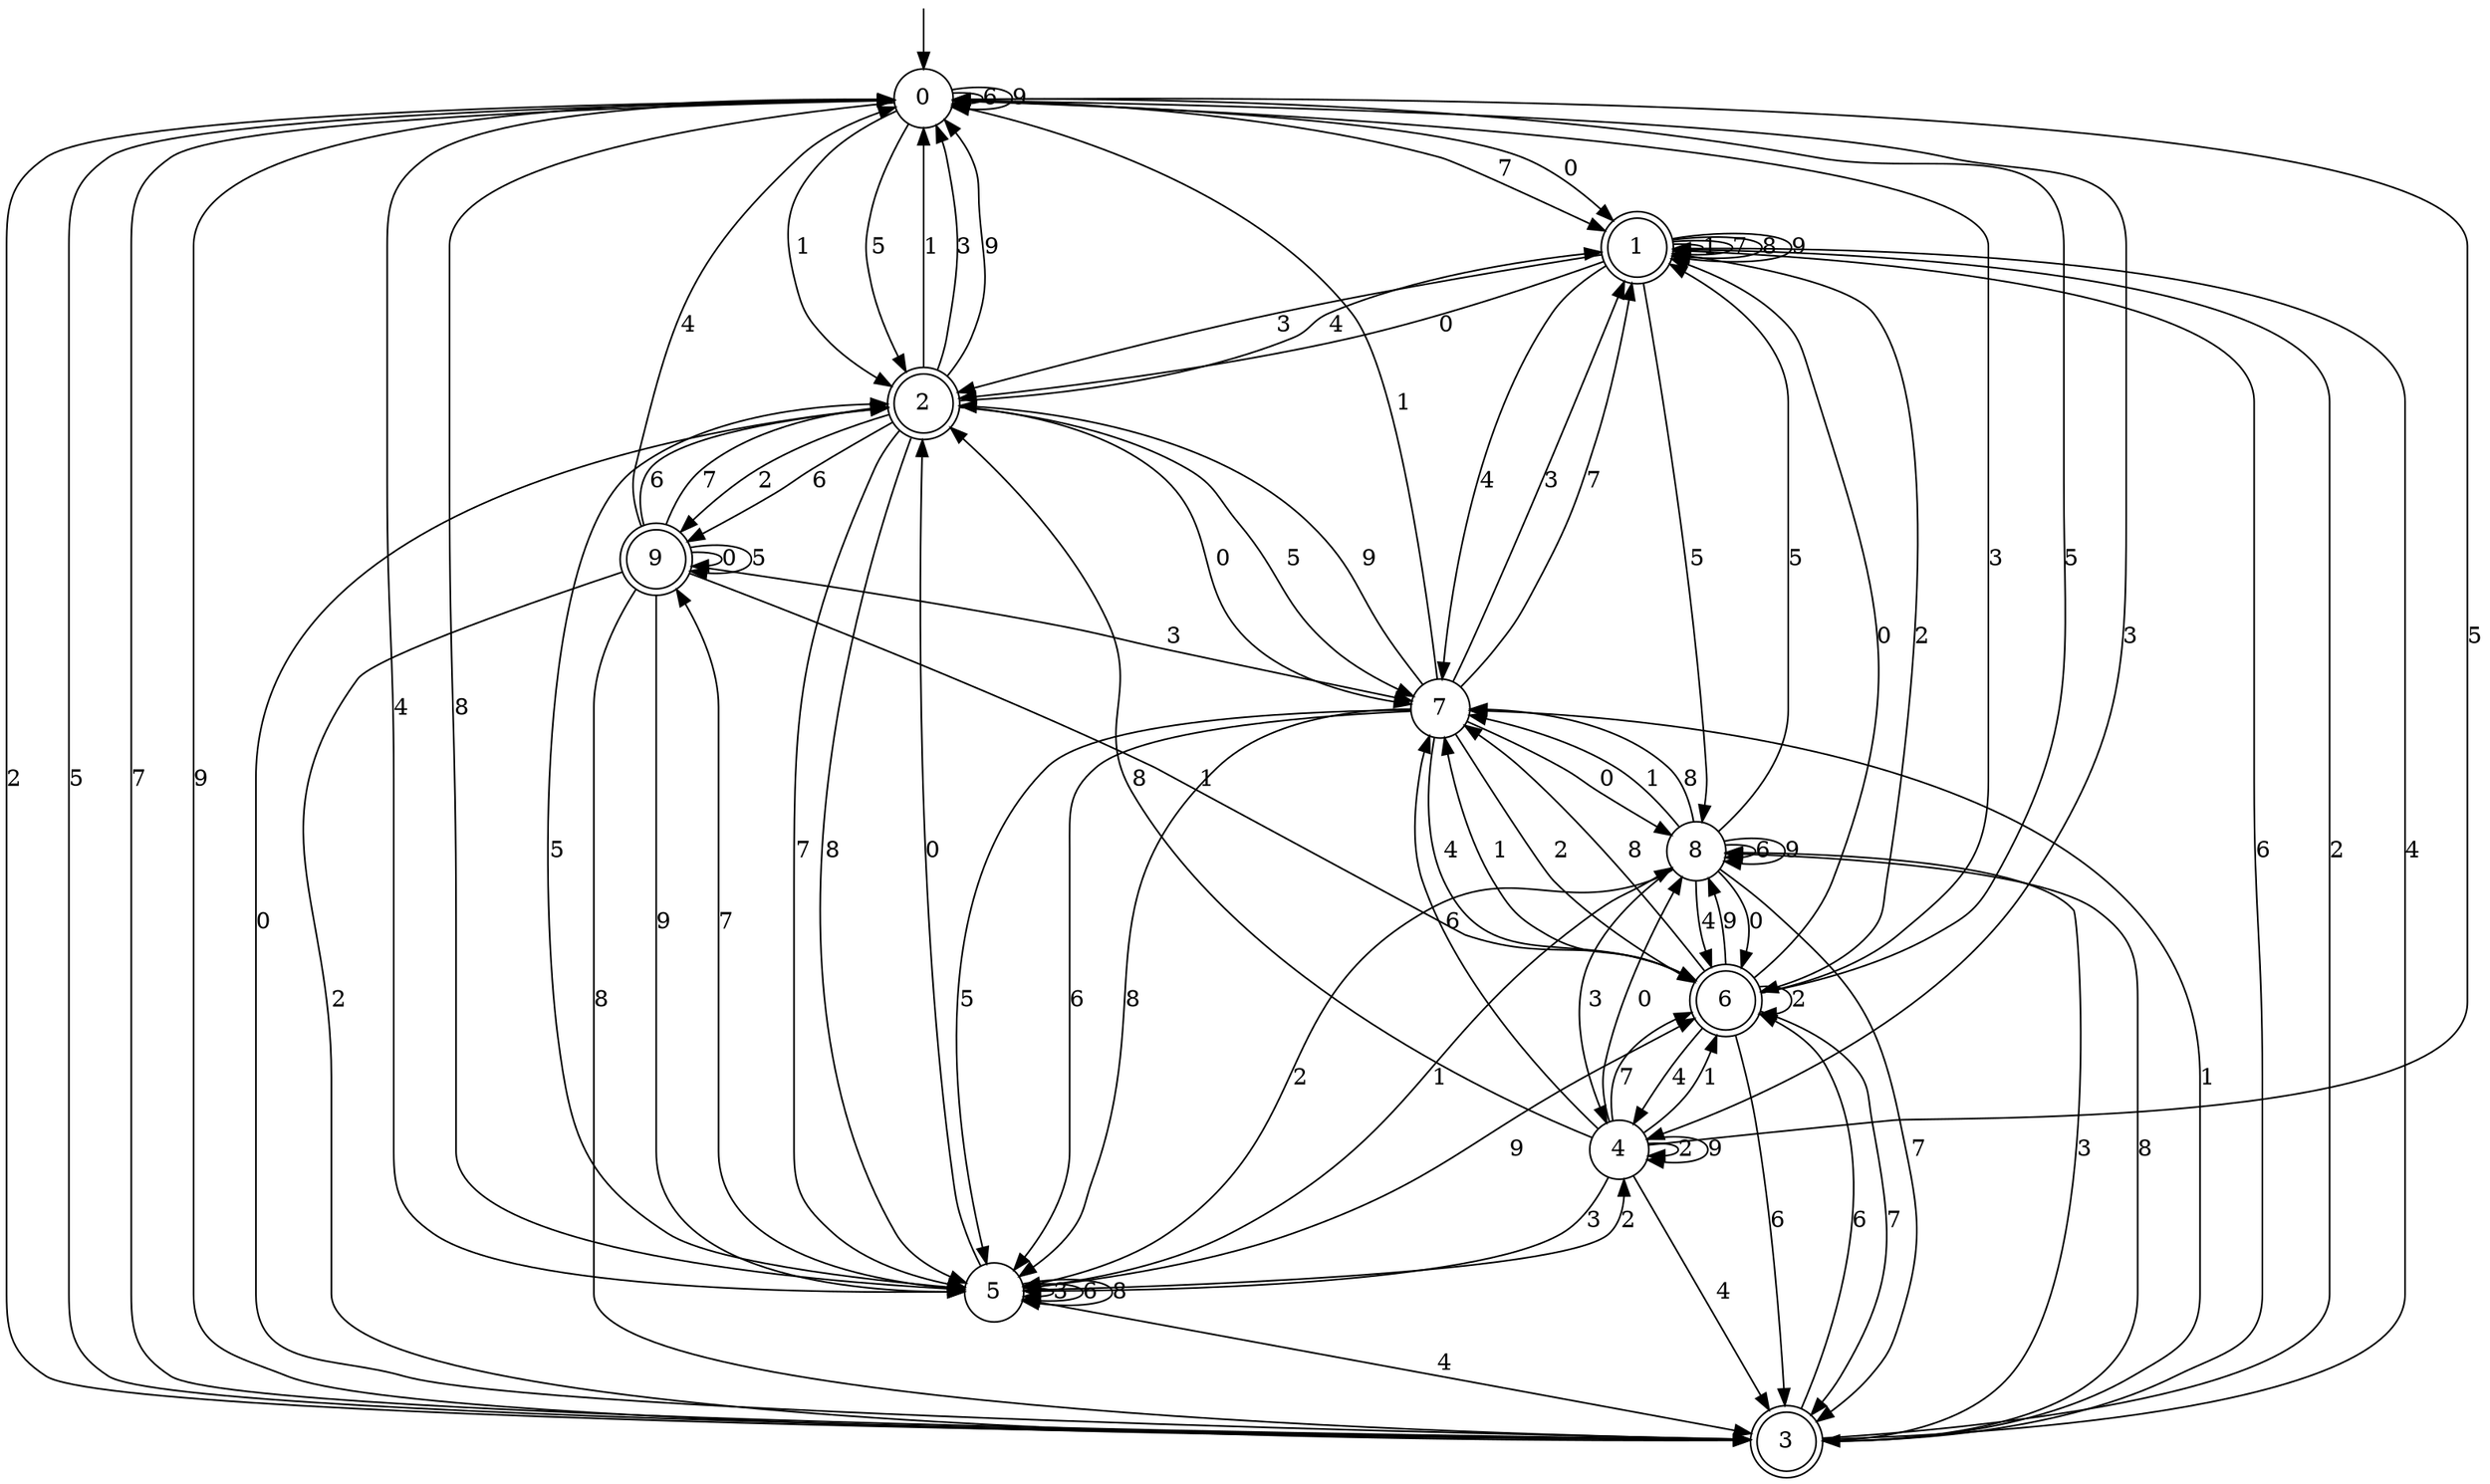 digraph g {

	s0 [shape="circle" label="0"];
	s1 [shape="doublecircle" label="1"];
	s2 [shape="doublecircle" label="2"];
	s3 [shape="doublecircle" label="3"];
	s4 [shape="circle" label="4"];
	s5 [shape="circle" label="5"];
	s6 [shape="doublecircle" label="6"];
	s7 [shape="circle" label="7"];
	s8 [shape="circle" label="8"];
	s9 [shape="doublecircle" label="9"];
	s0 -> s1 [label="0"];
	s0 -> s2 [label="1"];
	s0 -> s3 [label="2"];
	s0 -> s4 [label="3"];
	s0 -> s5 [label="4"];
	s0 -> s2 [label="5"];
	s0 -> s0 [label="6"];
	s0 -> s1 [label="7"];
	s0 -> s5 [label="8"];
	s0 -> s0 [label="9"];
	s1 -> s2 [label="0"];
	s1 -> s1 [label="1"];
	s1 -> s6 [label="2"];
	s1 -> s2 [label="3"];
	s1 -> s7 [label="4"];
	s1 -> s8 [label="5"];
	s1 -> s3 [label="6"];
	s1 -> s1 [label="7"];
	s1 -> s1 [label="8"];
	s1 -> s1 [label="9"];
	s2 -> s7 [label="0"];
	s2 -> s0 [label="1"];
	s2 -> s9 [label="2"];
	s2 -> s0 [label="3"];
	s2 -> s1 [label="4"];
	s2 -> s7 [label="5"];
	s2 -> s9 [label="6"];
	s2 -> s5 [label="7"];
	s2 -> s5 [label="8"];
	s2 -> s0 [label="9"];
	s3 -> s2 [label="0"];
	s3 -> s7 [label="1"];
	s3 -> s1 [label="2"];
	s3 -> s8 [label="3"];
	s3 -> s1 [label="4"];
	s3 -> s0 [label="5"];
	s3 -> s6 [label="6"];
	s3 -> s0 [label="7"];
	s3 -> s8 [label="8"];
	s3 -> s0 [label="9"];
	s4 -> s8 [label="0"];
	s4 -> s6 [label="1"];
	s4 -> s4 [label="2"];
	s4 -> s5 [label="3"];
	s4 -> s3 [label="4"];
	s4 -> s0 [label="5"];
	s4 -> s7 [label="6"];
	s4 -> s6 [label="7"];
	s4 -> s2 [label="8"];
	s4 -> s4 [label="9"];
	s5 -> s2 [label="0"];
	s5 -> s8 [label="1"];
	s5 -> s4 [label="2"];
	s5 -> s5 [label="3"];
	s5 -> s3 [label="4"];
	s5 -> s2 [label="5"];
	s5 -> s5 [label="6"];
	s5 -> s9 [label="7"];
	s5 -> s5 [label="8"];
	s5 -> s6 [label="9"];
	s6 -> s1 [label="0"];
	s6 -> s7 [label="1"];
	s6 -> s6 [label="2"];
	s6 -> s0 [label="3"];
	s6 -> s4 [label="4"];
	s6 -> s0 [label="5"];
	s6 -> s3 [label="6"];
	s6 -> s3 [label="7"];
	s6 -> s7 [label="8"];
	s6 -> s8 [label="9"];
	s7 -> s8 [label="0"];
	s7 -> s0 [label="1"];
	s7 -> s6 [label="2"];
	s7 -> s1 [label="3"];
	s7 -> s6 [label="4"];
	s7 -> s5 [label="5"];
	s7 -> s5 [label="6"];
	s7 -> s1 [label="7"];
	s7 -> s5 [label="8"];
	s7 -> s2 [label="9"];
	s8 -> s6 [label="0"];
	s8 -> s7 [label="1"];
	s8 -> s5 [label="2"];
	s8 -> s4 [label="3"];
	s8 -> s6 [label="4"];
	s8 -> s1 [label="5"];
	s8 -> s8 [label="6"];
	s8 -> s3 [label="7"];
	s8 -> s7 [label="8"];
	s8 -> s8 [label="9"];
	s9 -> s9 [label="0"];
	s9 -> s6 [label="1"];
	s9 -> s3 [label="2"];
	s9 -> s7 [label="3"];
	s9 -> s0 [label="4"];
	s9 -> s9 [label="5"];
	s9 -> s2 [label="6"];
	s9 -> s2 [label="7"];
	s9 -> s3 [label="8"];
	s9 -> s5 [label="9"];

__start0 [label="" shape="none" width="0" height="0"];
__start0 -> s0;

}
